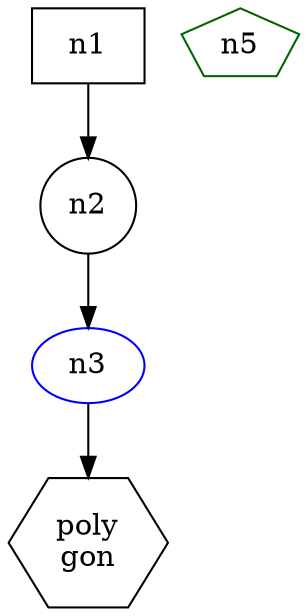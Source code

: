digraph {
	n1 [shape=box]
	n2 [shape=circle]
		
	n3 [shape=oval color=blue]
	n5 [shape=polygon sides=5 color=darkgreen]
	n4 [shape=polygon sides=6 label="poly\ngon"]
	
	n1 -> n2
	n2 -> n3
	n3 -> n4	
}